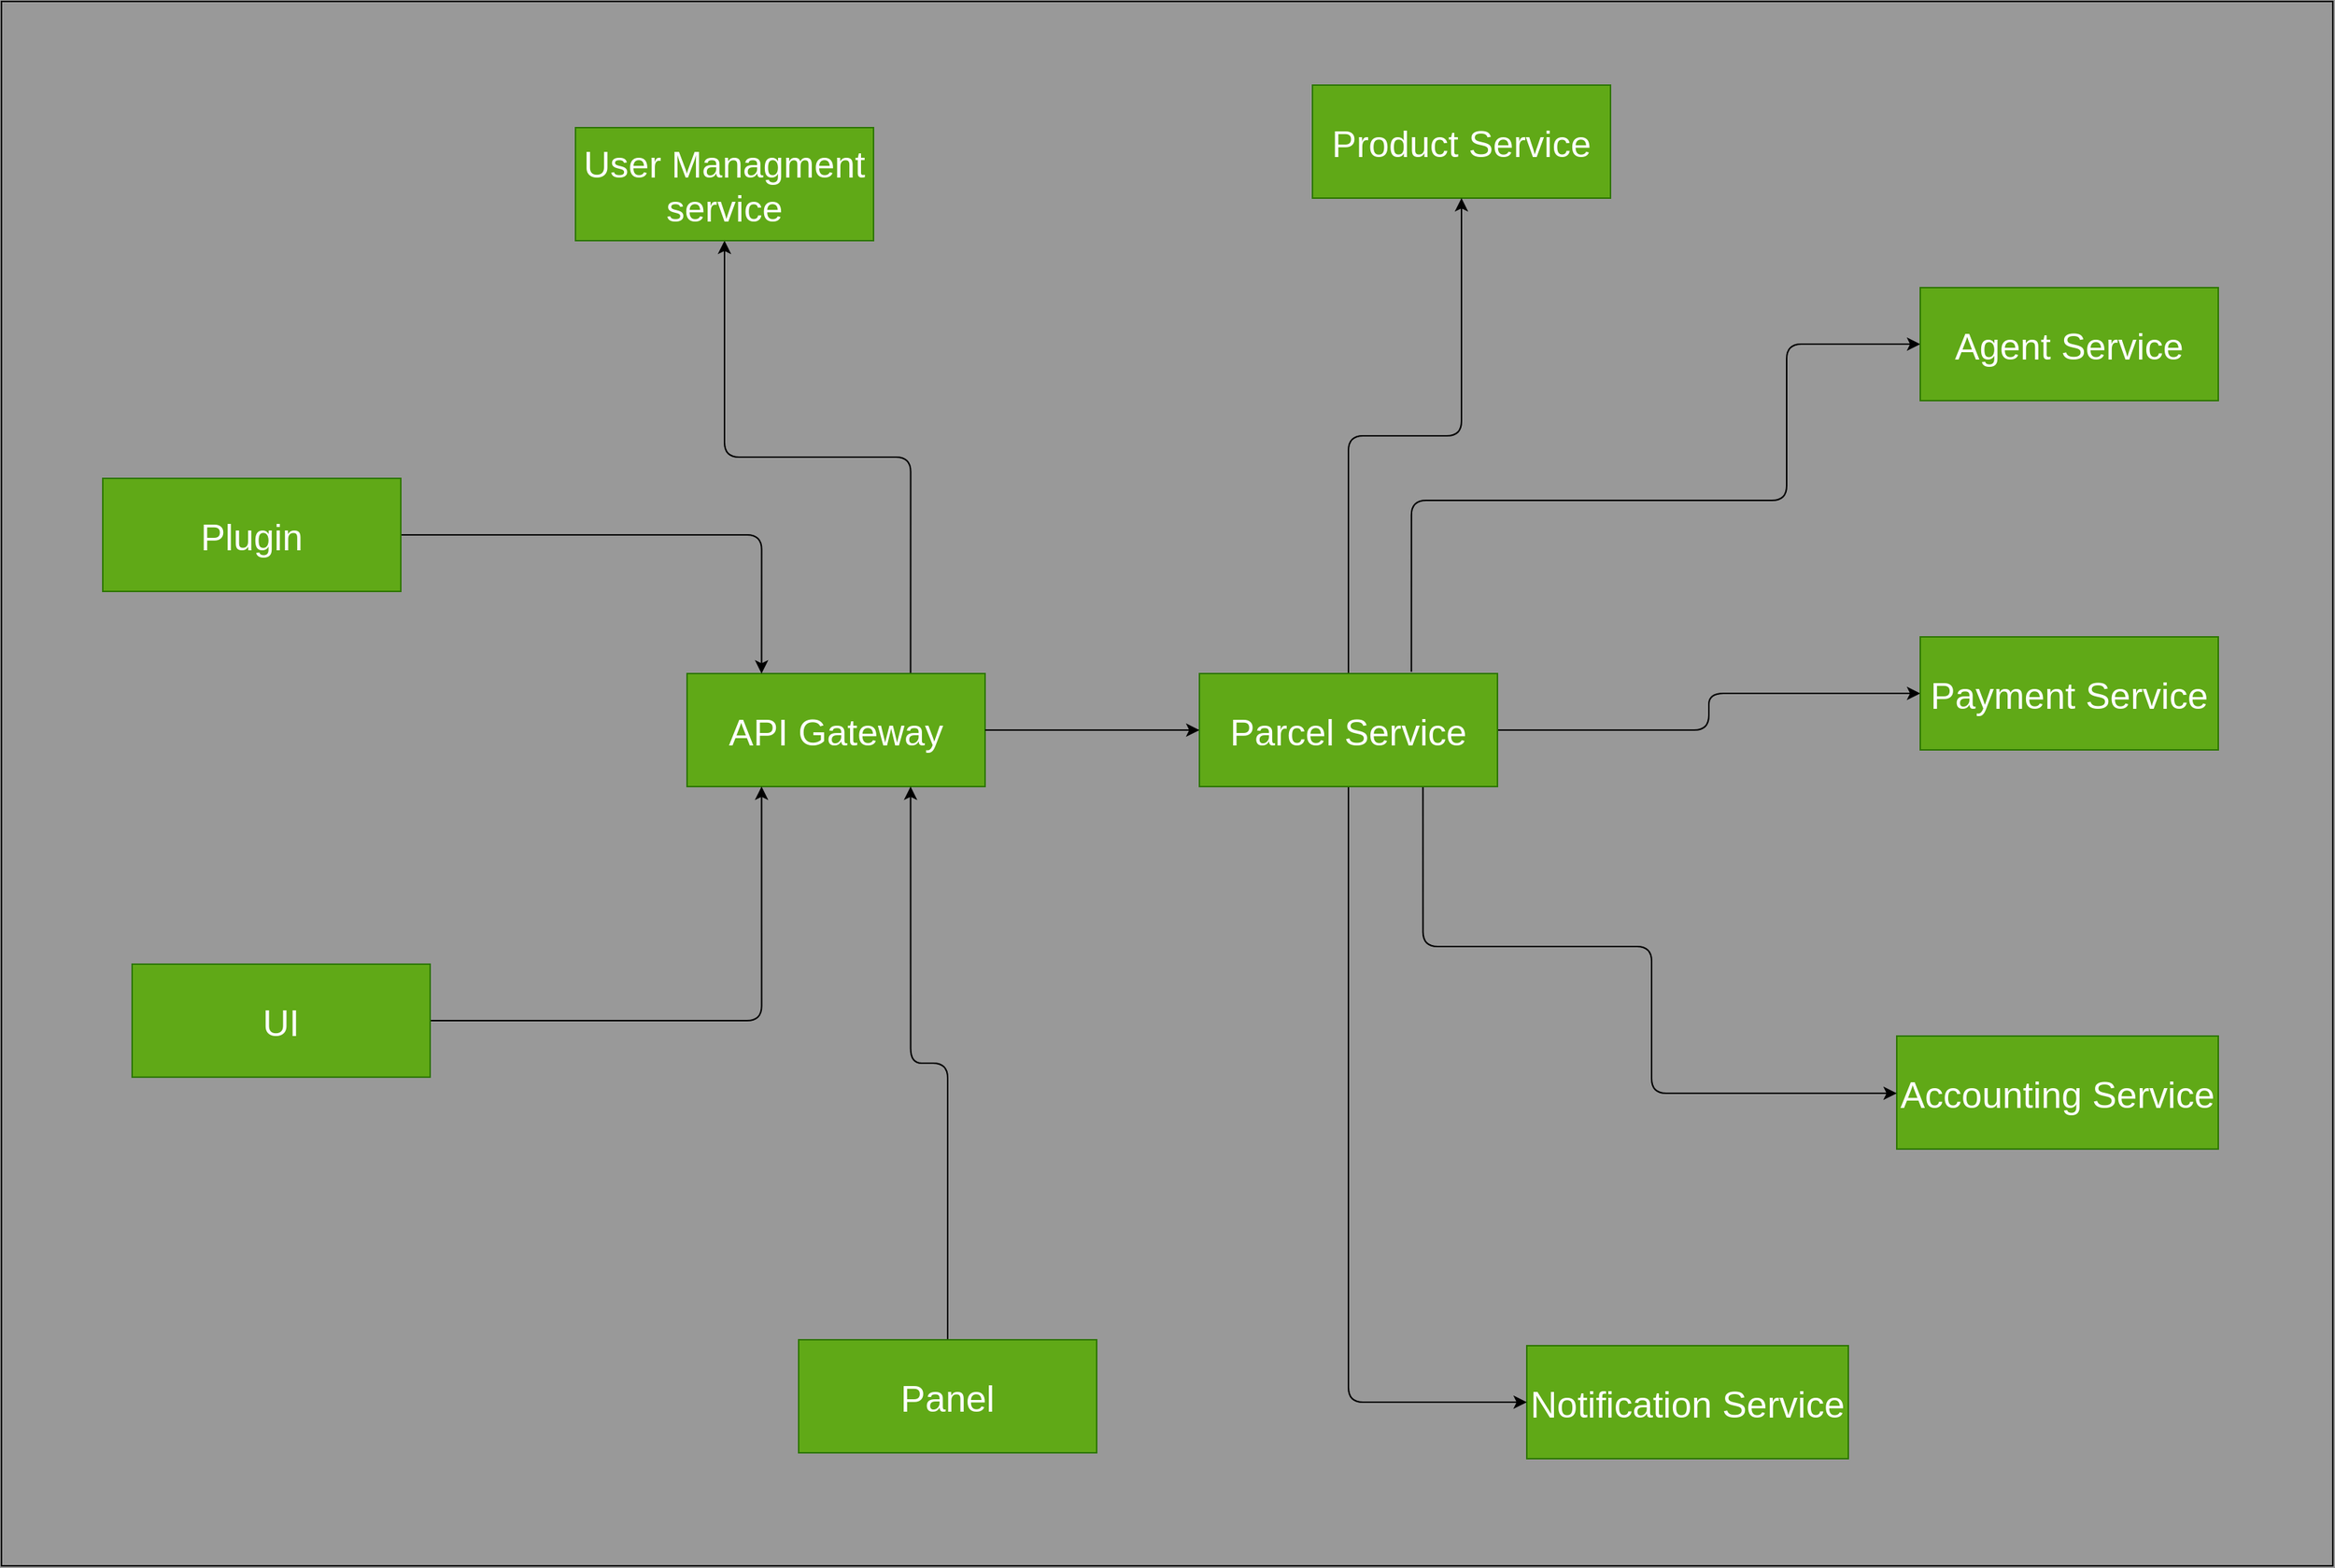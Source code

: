 <mxfile>
    <diagram id="2JjswDih7dUguYW6vgOX" name="Page-1">
        <mxGraphModel dx="2178" dy="1408" grid="0" gridSize="10" guides="1" tooltips="1" connect="1" arrows="1" fold="1" page="1" pageScale="1" pageWidth="1654" pageHeight="1169" background="#999999" math="0" shadow="0">
            <root>
                <mxCell id="0"/>
                <mxCell id="1" parent="0"/>
                <mxCell id="10" style="edgeStyle=orthogonalEdgeStyle;html=1;exitX=1;exitY=0.5;exitDx=0;exitDy=0;entryX=0;entryY=0.5;entryDx=0;entryDy=0;fontSize=25;" edge="1" parent="1" source="3" target="6">
                    <mxGeometry relative="1" as="geometry"/>
                </mxCell>
                <mxCell id="30" style="edgeStyle=orthogonalEdgeStyle;html=1;fontSize=25;exitX=0.75;exitY=0;exitDx=0;exitDy=0;" edge="1" parent="1" source="3" target="4">
                    <mxGeometry relative="1" as="geometry">
                        <mxPoint x="674.253" y="493.782" as="sourcePoint"/>
                    </mxGeometry>
                </mxCell>
                <mxCell id="3" value="&lt;font style=&quot;font-size: 25px;&quot;&gt;API Gateway&lt;/font&gt;" style="rounded=0;whiteSpace=wrap;html=1;fillColor=#60a917;fontColor=#ffffff;strokeColor=#2D7600;rotation=0;" vertex="1" parent="1">
                    <mxGeometry x="501" y="492" width="203" height="77" as="geometry"/>
                </mxCell>
                <mxCell id="4" value="&lt;font style=&quot;font-size: 25px;&quot;&gt;User Managment service&lt;/font&gt;" style="rounded=0;whiteSpace=wrap;html=1;fillColor=#60a917;fontColor=#ffffff;strokeColor=#2D7600;rotation=0;" vertex="1" parent="1">
                    <mxGeometry x="425" y="120" width="203" height="77" as="geometry"/>
                </mxCell>
                <mxCell id="29" style="edgeStyle=orthogonalEdgeStyle;html=1;entryX=0.75;entryY=1;entryDx=0;entryDy=0;fontSize=25;" edge="1" parent="1" source="5" target="3">
                    <mxGeometry relative="1" as="geometry"/>
                </mxCell>
                <mxCell id="5" value="&lt;span style=&quot;font-size: 25px;&quot;&gt;Panel&lt;/span&gt;" style="rounded=0;whiteSpace=wrap;html=1;fillColor=#60a917;fontColor=#ffffff;strokeColor=#2D7600;rotation=0;" vertex="1" parent="1">
                    <mxGeometry x="577" y="946" width="203" height="77" as="geometry"/>
                </mxCell>
                <mxCell id="20" style="edgeStyle=orthogonalEdgeStyle;html=1;entryX=0;entryY=0.5;entryDx=0;entryDy=0;fontSize=25;exitX=0.797;exitY=0.409;exitDx=0;exitDy=0;exitPerimeter=0;" edge="1" parent="1" target="15">
                    <mxGeometry relative="1" as="geometry">
                        <mxPoint x="994.361" y="490.717" as="sourcePoint"/>
                        <Array as="points">
                            <mxPoint x="994" y="374"/>
                            <mxPoint x="1250" y="374"/>
                            <mxPoint x="1250" y="268"/>
                        </Array>
                    </mxGeometry>
                </mxCell>
                <mxCell id="21" style="edgeStyle=orthogonalEdgeStyle;html=1;entryX=0;entryY=0.5;entryDx=0;entryDy=0;fontSize=25;" edge="1" parent="1" source="6" target="16">
                    <mxGeometry relative="1" as="geometry"/>
                </mxCell>
                <mxCell id="27" style="edgeStyle=orthogonalEdgeStyle;html=1;fontSize=25;entryX=0.25;entryY=0;entryDx=0;entryDy=0;" edge="1" parent="1" source="7" target="3">
                    <mxGeometry relative="1" as="geometry">
                        <mxPoint x="543" y="496" as="targetPoint"/>
                    </mxGeometry>
                </mxCell>
                <mxCell id="7" value="&lt;font style=&quot;font-size: 25px;&quot;&gt;Plugin&lt;/font&gt;" style="rounded=0;whiteSpace=wrap;html=1;fillColor=#60a917;fontColor=#ffffff;strokeColor=#2D7600;rotation=0;" vertex="1" parent="1">
                    <mxGeometry x="103" y="359" width="203" height="77" as="geometry"/>
                </mxCell>
                <mxCell id="28" style="edgeStyle=orthogonalEdgeStyle;html=1;fontSize=25;entryX=0.25;entryY=1;entryDx=0;entryDy=0;" edge="1" parent="1" source="8" target="3">
                    <mxGeometry relative="1" as="geometry"/>
                </mxCell>
                <mxCell id="8" value="&lt;font style=&quot;font-size: 25px;&quot;&gt;UI&lt;/font&gt;" style="rounded=0;whiteSpace=wrap;html=1;fillColor=#60a917;fontColor=#ffffff;strokeColor=#2D7600;rotation=0;" vertex="1" parent="1">
                    <mxGeometry x="123" y="690" width="203" height="77" as="geometry"/>
                </mxCell>
                <mxCell id="14" value="&lt;font style=&quot;font-size: 25px;&quot;&gt;Product Service&lt;/font&gt;" style="rounded=0;whiteSpace=wrap;html=1;fillColor=#60a917;fontColor=#ffffff;strokeColor=#2D7600;rotation=0;" vertex="1" parent="1">
                    <mxGeometry x="927" y="91" width="203" height="77" as="geometry"/>
                </mxCell>
                <mxCell id="15" value="&lt;font style=&quot;font-size: 25px;&quot;&gt;Agent Service&lt;/font&gt;" style="rounded=0;whiteSpace=wrap;html=1;fillColor=#60a917;fontColor=#ffffff;strokeColor=#2D7600;rotation=0;" vertex="1" parent="1">
                    <mxGeometry x="1341" y="229" width="203" height="77" as="geometry"/>
                </mxCell>
                <mxCell id="16" value="&lt;font style=&quot;font-size: 25px;&quot;&gt;Payment Service&lt;/font&gt;" style="rounded=0;whiteSpace=wrap;html=1;fillColor=#60a917;fontColor=#ffffff;strokeColor=#2D7600;rotation=0;" vertex="1" parent="1">
                    <mxGeometry x="1341" y="467" width="203" height="77" as="geometry"/>
                </mxCell>
                <mxCell id="17" value="&lt;font style=&quot;font-size: 25px;&quot;&gt;Notification Service&lt;/font&gt;" style="rounded=0;whiteSpace=wrap;html=1;fillColor=#60a917;fontColor=#ffffff;strokeColor=#2D7600;rotation=0;" vertex="1" parent="1">
                    <mxGeometry x="1073" y="950" width="219" height="77" as="geometry"/>
                </mxCell>
                <mxCell id="18" value="&lt;font style=&quot;font-size: 25px;&quot;&gt;Accounting Service&lt;/font&gt;" style="rounded=0;whiteSpace=wrap;html=1;fillColor=#60a917;fontColor=#ffffff;strokeColor=#2D7600;rotation=0;" vertex="1" parent="1">
                    <mxGeometry x="1325" y="739" width="219" height="77" as="geometry"/>
                </mxCell>
                <mxCell id="24" value="" style="edgeStyle=orthogonalEdgeStyle;html=1;exitX=1;exitY=0.5;exitDx=0;exitDy=0;entryX=0;entryY=0.5;entryDx=0;entryDy=0;fontSize=25;endArrow=none;" edge="1" parent="1" source="3" target="6">
                    <mxGeometry relative="1" as="geometry">
                        <mxPoint x="401" y="546.5" as="sourcePoint"/>
                        <mxPoint x="236" y="323.5" as="targetPoint"/>
                    </mxGeometry>
                </mxCell>
                <mxCell id="31" style="edgeStyle=orthogonalEdgeStyle;html=1;fontSize=25;" edge="1" parent="1" source="6" target="14">
                    <mxGeometry relative="1" as="geometry"/>
                </mxCell>
                <mxCell id="32" style="edgeStyle=orthogonalEdgeStyle;html=1;entryX=0;entryY=0.5;entryDx=0;entryDy=0;fontSize=25;" edge="1" parent="1" source="6" target="17">
                    <mxGeometry relative="1" as="geometry">
                        <Array as="points">
                            <mxPoint x="952" y="989"/>
                        </Array>
                    </mxGeometry>
                </mxCell>
                <mxCell id="33" style="edgeStyle=orthogonalEdgeStyle;html=1;fontSize=25;exitX=0.75;exitY=1;exitDx=0;exitDy=0;entryX=0;entryY=0.5;entryDx=0;entryDy=0;" edge="1" parent="1" source="6" target="18">
                    <mxGeometry relative="1" as="geometry">
                        <mxPoint x="1311.225" y="787.2" as="targetPoint"/>
                        <Array as="points">
                            <mxPoint x="1002" y="678"/>
                            <mxPoint x="1158" y="678"/>
                            <mxPoint x="1158" y="778"/>
                            <mxPoint x="1325" y="778"/>
                        </Array>
                    </mxGeometry>
                </mxCell>
                <mxCell id="6" value="&lt;font style=&quot;font-size: 25px;&quot;&gt;Parcel Service&lt;/font&gt;" style="rounded=0;whiteSpace=wrap;html=1;fillColor=#60a917;fontColor=#ffffff;strokeColor=#2D7600;rotation=0;" vertex="1" parent="1">
                    <mxGeometry x="850" y="492" width="203" height="77" as="geometry"/>
                </mxCell>
                <mxCell id="34" value="" style="rounded=0;whiteSpace=wrap;html=1;fontSize=25;fillColor=none;" vertex="1" parent="1">
                    <mxGeometry x="34" y="34" width="1588" height="1066" as="geometry"/>
                </mxCell>
            </root>
        </mxGraphModel>
    </diagram>
</mxfile>
